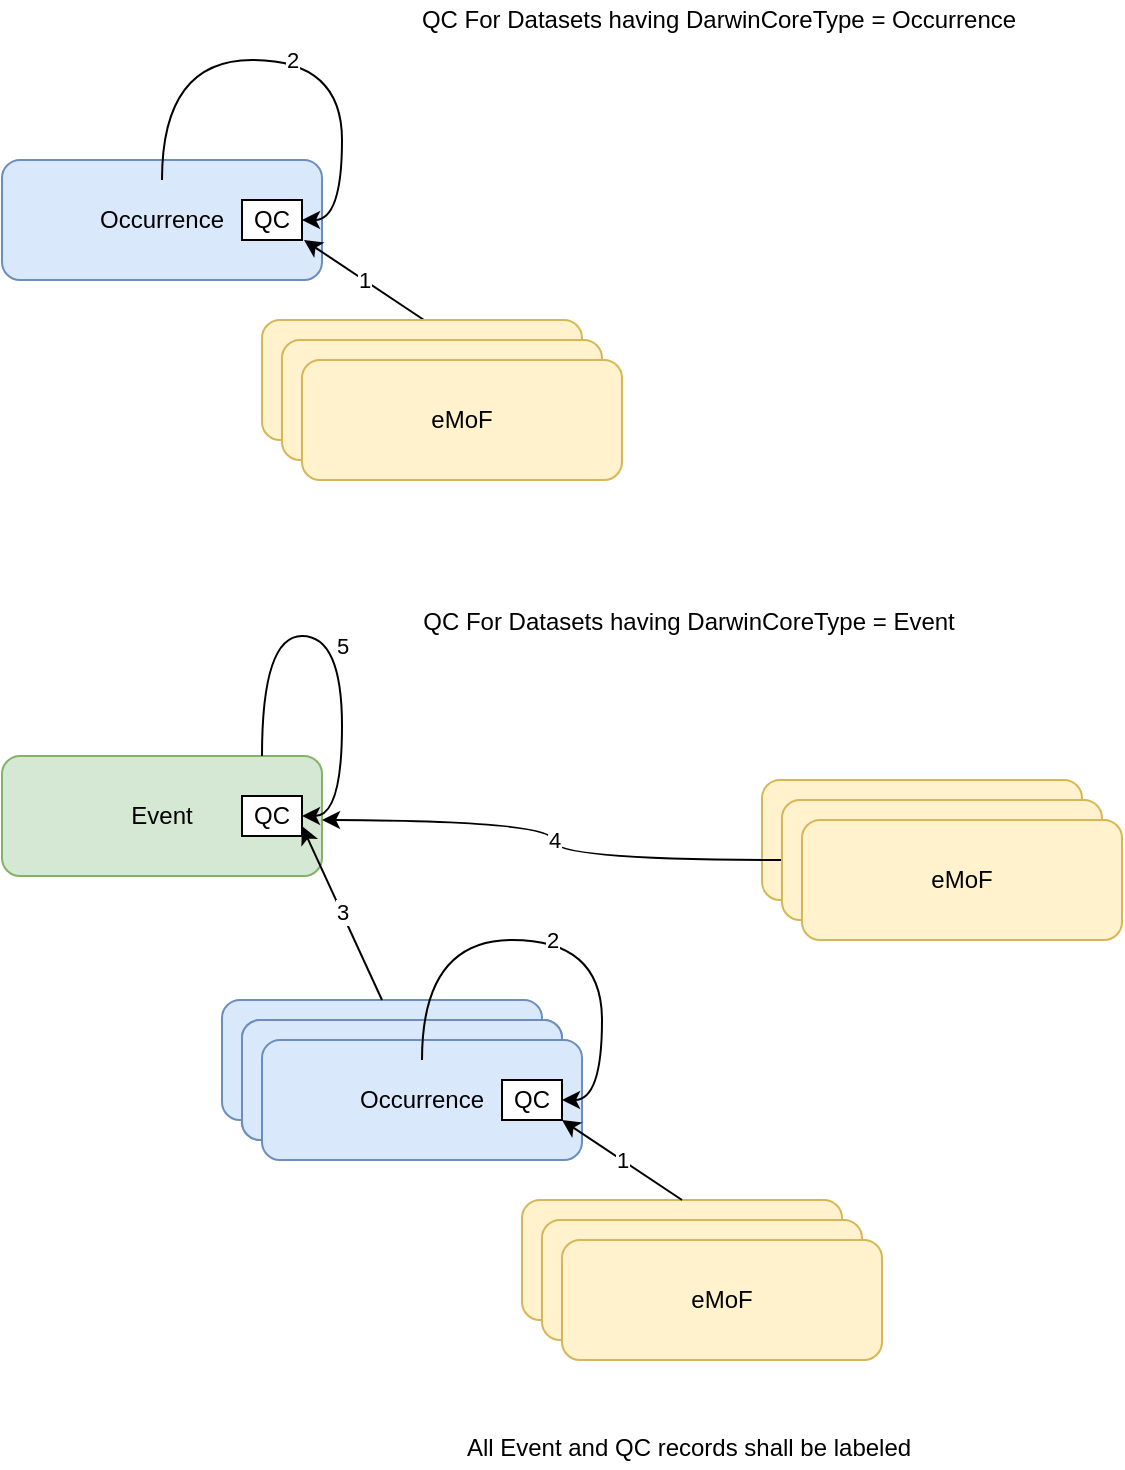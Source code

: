 <mxfile version="14.1.8" type="device"><diagram id="3iUc7P1tOcJ5PRQh-C9X" name="Pagina-1"><mxGraphModel dx="1103" dy="744" grid="1" gridSize="10" guides="1" tooltips="1" connect="1" arrows="1" fold="1" page="1" pageScale="1" pageWidth="827" pageHeight="1169" math="0" shadow="0"><root><mxCell id="0"/><mxCell id="1" parent="0"/><mxCell id="aqWv9l4tHjzbutNFdsZn-25" value="Occurrence" style="rounded=1;whiteSpace=wrap;html=1;fillColor=#dae8fc;strokeColor=#6c8ebf;" parent="1" vertex="1"><mxGeometry x="180" y="520" width="160" height="60" as="geometry"/></mxCell><mxCell id="aqWv9l4tHjzbutNFdsZn-2" value="Occurrence" style="rounded=1;whiteSpace=wrap;html=1;fillColor=#dae8fc;strokeColor=#6c8ebf;" parent="1" vertex="1"><mxGeometry x="70" y="100" width="160" height="60" as="geometry"/></mxCell><mxCell id="aqWv9l4tHjzbutNFdsZn-6" value="1" style="edgeStyle=none;rounded=0;orthogonalLoop=1;jettySize=auto;html=1;exitX=0.5;exitY=0;exitDx=0;exitDy=0;" parent="1" edge="1"><mxGeometry relative="1" as="geometry"><mxPoint x="281" y="180" as="sourcePoint"/><mxPoint x="221" y="140" as="targetPoint"/></mxGeometry></mxCell><mxCell id="aqWv9l4tHjzbutNFdsZn-1" value="eMoF" style="rounded=1;whiteSpace=wrap;html=1;fillColor=#fff2cc;strokeColor=#d6b656;" parent="1" vertex="1"><mxGeometry x="200" y="180" width="160" height="60" as="geometry"/></mxCell><mxCell id="aqWv9l4tHjzbutNFdsZn-3" value="QC" style="rounded=0;whiteSpace=wrap;html=1;" parent="1" vertex="1"><mxGeometry x="190" y="120" width="30" height="20" as="geometry"/></mxCell><mxCell id="aqWv9l4tHjzbutNFdsZn-7" style="edgeStyle=orthogonalEdgeStyle;curved=1;rounded=0;orthogonalLoop=1;jettySize=auto;html=1;entryX=1;entryY=0.5;entryDx=0;entryDy=0;" parent="1" target="aqWv9l4tHjzbutNFdsZn-3" edge="1"><mxGeometry relative="1" as="geometry"><mxPoint x="150" y="110" as="sourcePoint"/><Array as="points"><mxPoint x="150" y="50"/><mxPoint x="240" y="50"/><mxPoint x="240" y="130"/></Array></mxGeometry></mxCell><mxCell id="aqWv9l4tHjzbutNFdsZn-8" value="2" style="edgeLabel;html=1;align=center;verticalAlign=middle;resizable=0;points=[];" parent="aqWv9l4tHjzbutNFdsZn-7" vertex="1" connectable="0"><mxGeometry x="0.0" relative="1" as="geometry"><mxPoint as="offset"/></mxGeometry></mxCell><mxCell id="aqWv9l4tHjzbutNFdsZn-9" value="eMoF" style="rounded=1;whiteSpace=wrap;html=1;fillColor=#fff2cc;strokeColor=#d6b656;" parent="1" vertex="1"><mxGeometry x="210" y="190" width="160" height="60" as="geometry"/></mxCell><mxCell id="aqWv9l4tHjzbutNFdsZn-10" value="eMoF" style="rounded=1;whiteSpace=wrap;html=1;fillColor=#fff2cc;strokeColor=#d6b656;" parent="1" vertex="1"><mxGeometry x="220" y="200" width="160" height="60" as="geometry"/></mxCell><mxCell id="aqWv9l4tHjzbutNFdsZn-11" value="QC For Datasets having DarwinCoreType = Occurrence" style="text;html=1;resizable=0;autosize=1;align=center;verticalAlign=middle;points=[];fillColor=none;strokeColor=none;rounded=0;" parent="1" vertex="1"><mxGeometry x="273" y="20" width="310" height="20" as="geometry"/></mxCell><mxCell id="aqWv9l4tHjzbutNFdsZn-14" value="eMoF" style="rounded=1;whiteSpace=wrap;html=1;fillColor=#fff2cc;strokeColor=#d6b656;" parent="1" vertex="1"><mxGeometry x="330" y="620" width="160" height="60" as="geometry"/></mxCell><mxCell id="aqWv9l4tHjzbutNFdsZn-18" value="eMoF" style="rounded=1;whiteSpace=wrap;html=1;fillColor=#fff2cc;strokeColor=#d6b656;" parent="1" vertex="1"><mxGeometry x="340" y="630" width="160" height="60" as="geometry"/></mxCell><mxCell id="aqWv9l4tHjzbutNFdsZn-19" value="eMoF" style="rounded=1;whiteSpace=wrap;html=1;fillColor=#fff2cc;strokeColor=#d6b656;" parent="1" vertex="1"><mxGeometry x="350" y="640" width="160" height="60" as="geometry"/></mxCell><mxCell id="aqWv9l4tHjzbutNFdsZn-20" value="QC For Datasets having DarwinCoreType = Event" style="text;html=1;resizable=0;autosize=1;align=center;verticalAlign=middle;points=[];fillColor=none;strokeColor=none;rounded=0;" parent="1" vertex="1"><mxGeometry x="273" y="321" width="280" height="20" as="geometry"/></mxCell><mxCell id="aqWv9l4tHjzbutNFdsZn-21" value="Event" style="rounded=1;whiteSpace=wrap;html=1;fillColor=#d5e8d4;strokeColor=#82b366;" parent="1" vertex="1"><mxGeometry x="70" y="398" width="160" height="60" as="geometry"/></mxCell><mxCell id="aqWv9l4tHjzbutNFdsZn-22" value="QC" style="rounded=0;whiteSpace=wrap;html=1;" parent="1" vertex="1"><mxGeometry x="190" y="418" width="30" height="20" as="geometry"/></mxCell><mxCell id="aqWv9l4tHjzbutNFdsZn-23" value="Occurrence" style="rounded=1;whiteSpace=wrap;html=1;fillColor=#dae8fc;strokeColor=#6c8ebf;" parent="1" vertex="1"><mxGeometry x="190" y="530" width="160" height="60" as="geometry"/></mxCell><mxCell id="aqWv9l4tHjzbutNFdsZn-24" value="Occurrence" style="rounded=1;whiteSpace=wrap;html=1;fillColor=#dae8fc;strokeColor=#6c8ebf;" parent="1" vertex="1"><mxGeometry x="190" y="530" width="160" height="60" as="geometry"/></mxCell><mxCell id="aqWv9l4tHjzbutNFdsZn-12" value="Occurrence" style="rounded=1;whiteSpace=wrap;html=1;fillColor=#dae8fc;strokeColor=#6c8ebf;" parent="1" vertex="1"><mxGeometry x="200" y="540" width="160" height="60" as="geometry"/></mxCell><mxCell id="aqWv9l4tHjzbutNFdsZn-16" style="edgeStyle=orthogonalEdgeStyle;curved=1;rounded=0;orthogonalLoop=1;jettySize=auto;html=1;entryX=1;entryY=0.5;entryDx=0;entryDy=0;" parent="1" target="aqWv9l4tHjzbutNFdsZn-15" edge="1"><mxGeometry relative="1" as="geometry"><mxPoint x="280" y="550" as="sourcePoint"/><Array as="points"><mxPoint x="280" y="490"/><mxPoint x="370" y="490"/><mxPoint x="370" y="570"/></Array></mxGeometry></mxCell><mxCell id="aqWv9l4tHjzbutNFdsZn-17" value="2" style="edgeLabel;html=1;align=center;verticalAlign=middle;resizable=0;points=[];" parent="aqWv9l4tHjzbutNFdsZn-16" vertex="1" connectable="0"><mxGeometry x="0.0" relative="1" as="geometry"><mxPoint as="offset"/></mxGeometry></mxCell><mxCell id="aqWv9l4tHjzbutNFdsZn-15" value="QC" style="rounded=0;whiteSpace=wrap;html=1;" parent="1" vertex="1"><mxGeometry x="320" y="560" width="30" height="20" as="geometry"/></mxCell><mxCell id="aqWv9l4tHjzbutNFdsZn-13" value="1" style="edgeStyle=none;rounded=0;orthogonalLoop=1;jettySize=auto;html=1;exitX=0.5;exitY=0;exitDx=0;exitDy=0;" parent="1" source="aqWv9l4tHjzbutNFdsZn-14" target="aqWv9l4tHjzbutNFdsZn-15" edge="1"><mxGeometry relative="1" as="geometry"/></mxCell><mxCell id="aqWv9l4tHjzbutNFdsZn-26" style="edgeStyle=orthogonalEdgeStyle;curved=1;rounded=0;orthogonalLoop=1;jettySize=auto;html=1;" parent="1" edge="1"><mxGeometry relative="1" as="geometry"><mxPoint x="200" y="398" as="sourcePoint"/><Array as="points"><mxPoint x="200" y="338"/><mxPoint x="240" y="338"/></Array><mxPoint x="220" y="428" as="targetPoint"/></mxGeometry></mxCell><mxCell id="aqWv9l4tHjzbutNFdsZn-27" value="5" style="edgeLabel;html=1;align=center;verticalAlign=middle;resizable=0;points=[];" parent="aqWv9l4tHjzbutNFdsZn-26" vertex="1" connectable="0"><mxGeometry x="0.0" relative="1" as="geometry"><mxPoint as="offset"/></mxGeometry></mxCell><mxCell id="aqWv9l4tHjzbutNFdsZn-28" value="3" style="edgeStyle=none;rounded=0;orthogonalLoop=1;jettySize=auto;html=1;exitX=0.5;exitY=0;exitDx=0;exitDy=0;entryX=1;entryY=0.75;entryDx=0;entryDy=0;" parent="1" source="aqWv9l4tHjzbutNFdsZn-25" target="aqWv9l4tHjzbutNFdsZn-22" edge="1"><mxGeometry relative="1" as="geometry"><mxPoint x="460" y="608" as="sourcePoint"/><mxPoint x="400" y="568" as="targetPoint"/></mxGeometry></mxCell><mxCell id="aqWv9l4tHjzbutNFdsZn-29" value="All Event and QC records shall be labeled" style="text;html=1;resizable=0;autosize=1;align=center;verticalAlign=middle;points=[];fillColor=none;strokeColor=none;rounded=0;" parent="1" vertex="1"><mxGeometry x="293" y="734" width="240" height="20" as="geometry"/></mxCell><mxCell id="BtC1cBe0F7sfA6me_yTG-2" value="eMoF" style="rounded=1;whiteSpace=wrap;html=1;fillColor=#fff2cc;strokeColor=#d6b656;" vertex="1" parent="1"><mxGeometry x="450" y="410" width="160" height="60" as="geometry"/></mxCell><mxCell id="BtC1cBe0F7sfA6me_yTG-5" value="4" style="edgeStyle=orthogonalEdgeStyle;curved=1;rounded=0;orthogonalLoop=1;jettySize=auto;html=1;" edge="1" parent="1" source="BtC1cBe0F7sfA6me_yTG-3"><mxGeometry relative="1" as="geometry"><mxPoint x="230" y="430" as="targetPoint"/></mxGeometry></mxCell><mxCell id="BtC1cBe0F7sfA6me_yTG-3" value="eMoF" style="rounded=1;whiteSpace=wrap;html=1;fillColor=#fff2cc;strokeColor=#d6b656;" vertex="1" parent="1"><mxGeometry x="460" y="420" width="160" height="60" as="geometry"/></mxCell><mxCell id="BtC1cBe0F7sfA6me_yTG-4" value="eMoF" style="rounded=1;whiteSpace=wrap;html=1;fillColor=#fff2cc;strokeColor=#d6b656;" vertex="1" parent="1"><mxGeometry x="470" y="430" width="160" height="60" as="geometry"/></mxCell></root></mxGraphModel></diagram></mxfile>